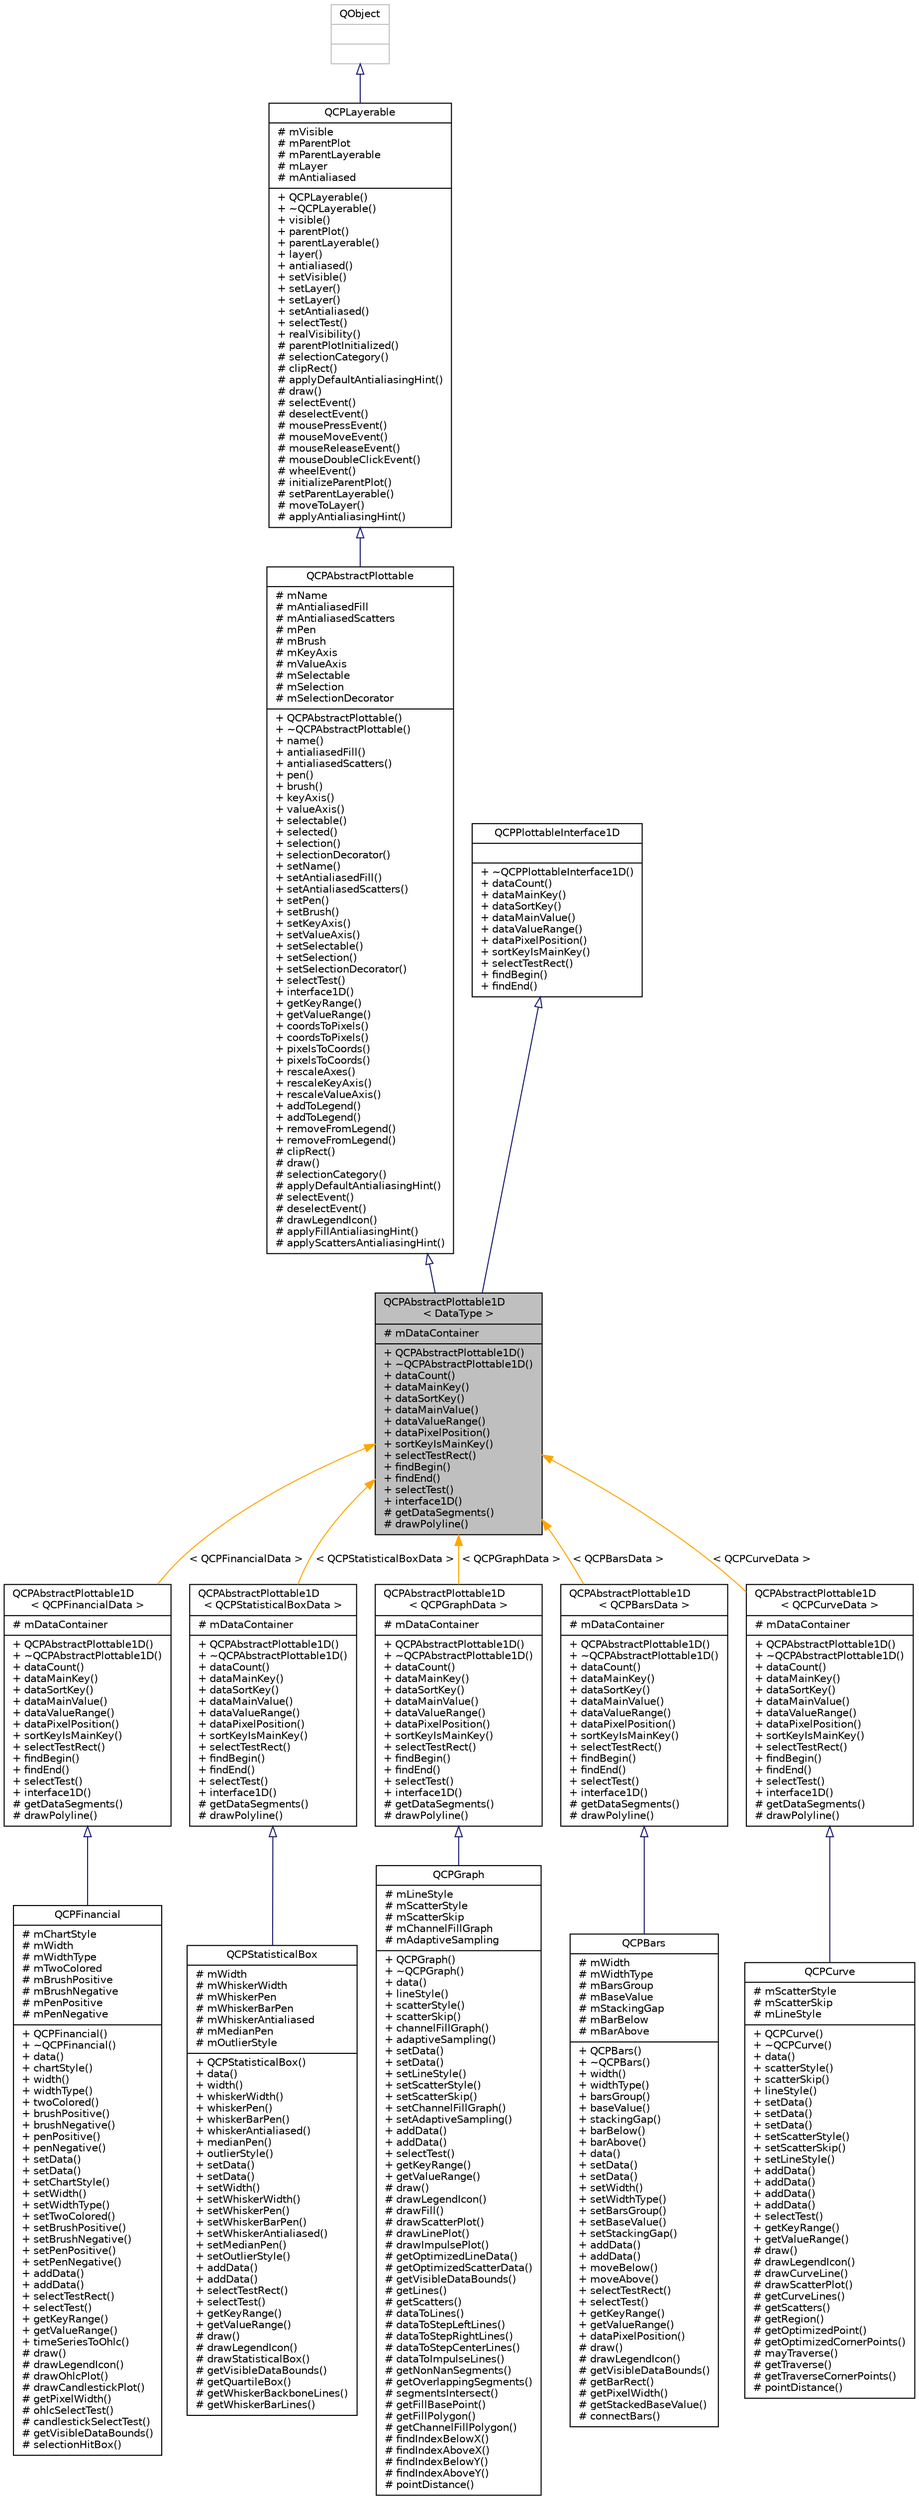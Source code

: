 digraph "QCPAbstractPlottable1D&lt; DataType &gt;"
{
  edge [fontname="Helvetica",fontsize="10",labelfontname="Helvetica",labelfontsize="10"];
  node [fontname="Helvetica",fontsize="10",shape=record];
  Node107 [label="{QCPAbstractPlottable1D\l\< DataType \>\n|# mDataContainer\l|+ QCPAbstractPlottable1D()\l+ ~QCPAbstractPlottable1D()\l+ dataCount()\l+ dataMainKey()\l+ dataSortKey()\l+ dataMainValue()\l+ dataValueRange()\l+ dataPixelPosition()\l+ sortKeyIsMainKey()\l+ selectTestRect()\l+ findBegin()\l+ findEnd()\l+ selectTest()\l+ interface1D()\l# getDataSegments()\l# drawPolyline()\l}",height=0.2,width=0.4,color="black", fillcolor="grey75", style="filled", fontcolor="black"];
  Node108 -> Node107 [dir="back",color="midnightblue",fontsize="10",style="solid",arrowtail="onormal",fontname="Helvetica"];
  Node108 [label="{QCPAbstractPlottable\n|# mName\l# mAntialiasedFill\l# mAntialiasedScatters\l# mPen\l# mBrush\l# mKeyAxis\l# mValueAxis\l# mSelectable\l# mSelection\l# mSelectionDecorator\l|+ QCPAbstractPlottable()\l+ ~QCPAbstractPlottable()\l+ name()\l+ antialiasedFill()\l+ antialiasedScatters()\l+ pen()\l+ brush()\l+ keyAxis()\l+ valueAxis()\l+ selectable()\l+ selected()\l+ selection()\l+ selectionDecorator()\l+ setName()\l+ setAntialiasedFill()\l+ setAntialiasedScatters()\l+ setPen()\l+ setBrush()\l+ setKeyAxis()\l+ setValueAxis()\l+ setSelectable()\l+ setSelection()\l+ setSelectionDecorator()\l+ selectTest()\l+ interface1D()\l+ getKeyRange()\l+ getValueRange()\l+ coordsToPixels()\l+ coordsToPixels()\l+ pixelsToCoords()\l+ pixelsToCoords()\l+ rescaleAxes()\l+ rescaleKeyAxis()\l+ rescaleValueAxis()\l+ addToLegend()\l+ addToLegend()\l+ removeFromLegend()\l+ removeFromLegend()\l# clipRect()\l# draw()\l# selectionCategory()\l# applyDefaultAntialiasingHint()\l# selectEvent()\l# deselectEvent()\l# drawLegendIcon()\l# applyFillAntialiasingHint()\l# applyScattersAntialiasingHint()\l}",height=0.2,width=0.4,color="black", fillcolor="white", style="filled",URL="$classQCPAbstractPlottable.html",tooltip="The abstract base class for all data representing objects in a plot. "];
  Node109 -> Node108 [dir="back",color="midnightblue",fontsize="10",style="solid",arrowtail="onormal",fontname="Helvetica"];
  Node109 [label="{QCPLayerable\n|# mVisible\l# mParentPlot\l# mParentLayerable\l# mLayer\l# mAntialiased\l|+ QCPLayerable()\l+ ~QCPLayerable()\l+ visible()\l+ parentPlot()\l+ parentLayerable()\l+ layer()\l+ antialiased()\l+ setVisible()\l+ setLayer()\l+ setLayer()\l+ setAntialiased()\l+ selectTest()\l+ realVisibility()\l# parentPlotInitialized()\l# selectionCategory()\l# clipRect()\l# applyDefaultAntialiasingHint()\l# draw()\l# selectEvent()\l# deselectEvent()\l# mousePressEvent()\l# mouseMoveEvent()\l# mouseReleaseEvent()\l# mouseDoubleClickEvent()\l# wheelEvent()\l# initializeParentPlot()\l# setParentLayerable()\l# moveToLayer()\l# applyAntialiasingHint()\l}",height=0.2,width=0.4,color="black", fillcolor="white", style="filled",URL="$classQCPLayerable.html",tooltip="Base class for all drawable objects. "];
  Node110 -> Node109 [dir="back",color="midnightblue",fontsize="10",style="solid",arrowtail="onormal",fontname="Helvetica"];
  Node110 [label="{QObject\n||}",height=0.2,width=0.4,color="grey75", fillcolor="white", style="filled"];
  Node111 -> Node107 [dir="back",color="midnightblue",fontsize="10",style="solid",arrowtail="onormal",fontname="Helvetica"];
  Node111 [label="{QCPPlottableInterface1D\n||+ ~QCPPlottableInterface1D()\l+ dataCount()\l+ dataMainKey()\l+ dataSortKey()\l+ dataMainValue()\l+ dataValueRange()\l+ dataPixelPosition()\l+ sortKeyIsMainKey()\l+ selectTestRect()\l+ findBegin()\l+ findEnd()\l}",height=0.2,width=0.4,color="black", fillcolor="white", style="filled",URL="$classQCPPlottableInterface1D.html",tooltip="Defines an abstract interface for one-dimensional plottables. "];
  Node107 -> Node112 [dir="back",color="orange",fontsize="10",style="solid",label=" \< QCPFinancialData \>" ,fontname="Helvetica"];
  Node112 [label="{QCPAbstractPlottable1D\l\< QCPFinancialData \>\n|# mDataContainer\l|+ QCPAbstractPlottable1D()\l+ ~QCPAbstractPlottable1D()\l+ dataCount()\l+ dataMainKey()\l+ dataSortKey()\l+ dataMainValue()\l+ dataValueRange()\l+ dataPixelPosition()\l+ sortKeyIsMainKey()\l+ selectTestRect()\l+ findBegin()\l+ findEnd()\l+ selectTest()\l+ interface1D()\l# getDataSegments()\l# drawPolyline()\l}",height=0.2,width=0.4,color="black", fillcolor="white", style="filled",URL="$classQCPAbstractPlottable1D.html"];
  Node112 -> Node113 [dir="back",color="midnightblue",fontsize="10",style="solid",arrowtail="onormal",fontname="Helvetica"];
  Node113 [label="{QCPFinancial\n|# mChartStyle\l# mWidth\l# mWidthType\l# mTwoColored\l# mBrushPositive\l# mBrushNegative\l# mPenPositive\l# mPenNegative\l|+ QCPFinancial()\l+ ~QCPFinancial()\l+ data()\l+ chartStyle()\l+ width()\l+ widthType()\l+ twoColored()\l+ brushPositive()\l+ brushNegative()\l+ penPositive()\l+ penNegative()\l+ setData()\l+ setData()\l+ setChartStyle()\l+ setWidth()\l+ setWidthType()\l+ setTwoColored()\l+ setBrushPositive()\l+ setBrushNegative()\l+ setPenPositive()\l+ setPenNegative()\l+ addData()\l+ addData()\l+ selectTestRect()\l+ selectTest()\l+ getKeyRange()\l+ getValueRange()\l+ timeSeriesToOhlc()\l# draw()\l# drawLegendIcon()\l# drawOhlcPlot()\l# drawCandlestickPlot()\l# getPixelWidth()\l# ohlcSelectTest()\l# candlestickSelectTest()\l# getVisibleDataBounds()\l# selectionHitBox()\l}",height=0.2,width=0.4,color="black", fillcolor="white", style="filled",URL="$classQCPFinancial.html",tooltip="A plottable representing a financial stock chart. "];
  Node107 -> Node114 [dir="back",color="orange",fontsize="10",style="solid",label=" \< QCPStatisticalBoxData \>" ,fontname="Helvetica"];
  Node114 [label="{QCPAbstractPlottable1D\l\< QCPStatisticalBoxData \>\n|# mDataContainer\l|+ QCPAbstractPlottable1D()\l+ ~QCPAbstractPlottable1D()\l+ dataCount()\l+ dataMainKey()\l+ dataSortKey()\l+ dataMainValue()\l+ dataValueRange()\l+ dataPixelPosition()\l+ sortKeyIsMainKey()\l+ selectTestRect()\l+ findBegin()\l+ findEnd()\l+ selectTest()\l+ interface1D()\l# getDataSegments()\l# drawPolyline()\l}",height=0.2,width=0.4,color="black", fillcolor="white", style="filled",URL="$classQCPAbstractPlottable1D.html"];
  Node114 -> Node115 [dir="back",color="midnightblue",fontsize="10",style="solid",arrowtail="onormal",fontname="Helvetica"];
  Node115 [label="{QCPStatisticalBox\n|# mWidth\l# mWhiskerWidth\l# mWhiskerPen\l# mWhiskerBarPen\l# mWhiskerAntialiased\l# mMedianPen\l# mOutlierStyle\l|+ QCPStatisticalBox()\l+ data()\l+ width()\l+ whiskerWidth()\l+ whiskerPen()\l+ whiskerBarPen()\l+ whiskerAntialiased()\l+ medianPen()\l+ outlierStyle()\l+ setData()\l+ setData()\l+ setWidth()\l+ setWhiskerWidth()\l+ setWhiskerPen()\l+ setWhiskerBarPen()\l+ setWhiskerAntialiased()\l+ setMedianPen()\l+ setOutlierStyle()\l+ addData()\l+ addData()\l+ selectTestRect()\l+ selectTest()\l+ getKeyRange()\l+ getValueRange()\l# draw()\l# drawLegendIcon()\l# drawStatisticalBox()\l# getVisibleDataBounds()\l# getQuartileBox()\l# getWhiskerBackboneLines()\l# getWhiskerBarLines()\l}",height=0.2,width=0.4,color="black", fillcolor="white", style="filled",URL="$classQCPStatisticalBox.html",tooltip="A plottable representing a single statistical box in a plot. "];
  Node107 -> Node116 [dir="back",color="orange",fontsize="10",style="solid",label=" \< QCPGraphData \>" ,fontname="Helvetica"];
  Node116 [label="{QCPAbstractPlottable1D\l\< QCPGraphData \>\n|# mDataContainer\l|+ QCPAbstractPlottable1D()\l+ ~QCPAbstractPlottable1D()\l+ dataCount()\l+ dataMainKey()\l+ dataSortKey()\l+ dataMainValue()\l+ dataValueRange()\l+ dataPixelPosition()\l+ sortKeyIsMainKey()\l+ selectTestRect()\l+ findBegin()\l+ findEnd()\l+ selectTest()\l+ interface1D()\l# getDataSegments()\l# drawPolyline()\l}",height=0.2,width=0.4,color="black", fillcolor="white", style="filled",URL="$classQCPAbstractPlottable1D.html"];
  Node116 -> Node117 [dir="back",color="midnightblue",fontsize="10",style="solid",arrowtail="onormal",fontname="Helvetica"];
  Node117 [label="{QCPGraph\n|# mLineStyle\l# mScatterStyle\l# mScatterSkip\l# mChannelFillGraph\l# mAdaptiveSampling\l|+ QCPGraph()\l+ ~QCPGraph()\l+ data()\l+ lineStyle()\l+ scatterStyle()\l+ scatterSkip()\l+ channelFillGraph()\l+ adaptiveSampling()\l+ setData()\l+ setData()\l+ setLineStyle()\l+ setScatterStyle()\l+ setScatterSkip()\l+ setChannelFillGraph()\l+ setAdaptiveSampling()\l+ addData()\l+ addData()\l+ selectTest()\l+ getKeyRange()\l+ getValueRange()\l# draw()\l# drawLegendIcon()\l# drawFill()\l# drawScatterPlot()\l# drawLinePlot()\l# drawImpulsePlot()\l# getOptimizedLineData()\l# getOptimizedScatterData()\l# getVisibleDataBounds()\l# getLines()\l# getScatters()\l# dataToLines()\l# dataToStepLeftLines()\l# dataToStepRightLines()\l# dataToStepCenterLines()\l# dataToImpulseLines()\l# getNonNanSegments()\l# getOverlappingSegments()\l# segmentsIntersect()\l# getFillBasePoint()\l# getFillPolygon()\l# getChannelFillPolygon()\l# findIndexBelowX()\l# findIndexAboveX()\l# findIndexBelowY()\l# findIndexAboveY()\l# pointDistance()\l}",height=0.2,width=0.4,color="black", fillcolor="white", style="filled",URL="$classQCPGraph.html",tooltip="A plottable representing a graph in a plot. "];
  Node107 -> Node118 [dir="back",color="orange",fontsize="10",style="solid",label=" \< QCPBarsData \>" ,fontname="Helvetica"];
  Node118 [label="{QCPAbstractPlottable1D\l\< QCPBarsData \>\n|# mDataContainer\l|+ QCPAbstractPlottable1D()\l+ ~QCPAbstractPlottable1D()\l+ dataCount()\l+ dataMainKey()\l+ dataSortKey()\l+ dataMainValue()\l+ dataValueRange()\l+ dataPixelPosition()\l+ sortKeyIsMainKey()\l+ selectTestRect()\l+ findBegin()\l+ findEnd()\l+ selectTest()\l+ interface1D()\l# getDataSegments()\l# drawPolyline()\l}",height=0.2,width=0.4,color="black", fillcolor="white", style="filled",URL="$classQCPAbstractPlottable1D.html"];
  Node118 -> Node119 [dir="back",color="midnightblue",fontsize="10",style="solid",arrowtail="onormal",fontname="Helvetica"];
  Node119 [label="{QCPBars\n|# mWidth\l# mWidthType\l# mBarsGroup\l# mBaseValue\l# mStackingGap\l# mBarBelow\l# mBarAbove\l|+ QCPBars()\l+ ~QCPBars()\l+ width()\l+ widthType()\l+ barsGroup()\l+ baseValue()\l+ stackingGap()\l+ barBelow()\l+ barAbove()\l+ data()\l+ setData()\l+ setData()\l+ setWidth()\l+ setWidthType()\l+ setBarsGroup()\l+ setBaseValue()\l+ setStackingGap()\l+ addData()\l+ addData()\l+ moveBelow()\l+ moveAbove()\l+ selectTestRect()\l+ selectTest()\l+ getKeyRange()\l+ getValueRange()\l+ dataPixelPosition()\l# draw()\l# drawLegendIcon()\l# getVisibleDataBounds()\l# getBarRect()\l# getPixelWidth()\l# getStackedBaseValue()\l# connectBars()\l}",height=0.2,width=0.4,color="black", fillcolor="white", style="filled",URL="$classQCPBars.html",tooltip="A plottable representing a bar chart in a plot. "];
  Node107 -> Node120 [dir="back",color="orange",fontsize="10",style="solid",label=" \< QCPCurveData \>" ,fontname="Helvetica"];
  Node120 [label="{QCPAbstractPlottable1D\l\< QCPCurveData \>\n|# mDataContainer\l|+ QCPAbstractPlottable1D()\l+ ~QCPAbstractPlottable1D()\l+ dataCount()\l+ dataMainKey()\l+ dataSortKey()\l+ dataMainValue()\l+ dataValueRange()\l+ dataPixelPosition()\l+ sortKeyIsMainKey()\l+ selectTestRect()\l+ findBegin()\l+ findEnd()\l+ selectTest()\l+ interface1D()\l# getDataSegments()\l# drawPolyline()\l}",height=0.2,width=0.4,color="black", fillcolor="white", style="filled",URL="$classQCPAbstractPlottable1D.html"];
  Node120 -> Node121 [dir="back",color="midnightblue",fontsize="10",style="solid",arrowtail="onormal",fontname="Helvetica"];
  Node121 [label="{QCPCurve\n|# mScatterStyle\l# mScatterSkip\l# mLineStyle\l|+ QCPCurve()\l+ ~QCPCurve()\l+ data()\l+ scatterStyle()\l+ scatterSkip()\l+ lineStyle()\l+ setData()\l+ setData()\l+ setData()\l+ setScatterStyle()\l+ setScatterSkip()\l+ setLineStyle()\l+ addData()\l+ addData()\l+ addData()\l+ addData()\l+ selectTest()\l+ getKeyRange()\l+ getValueRange()\l# draw()\l# drawLegendIcon()\l# drawCurveLine()\l# drawScatterPlot()\l# getCurveLines()\l# getScatters()\l# getRegion()\l# getOptimizedPoint()\l# getOptimizedCornerPoints()\l# mayTraverse()\l# getTraverse()\l# getTraverseCornerPoints()\l# pointDistance()\l}",height=0.2,width=0.4,color="black", fillcolor="white", style="filled",URL="$classQCPCurve.html",tooltip="A plottable representing a parametric curve in a plot. "];
}
